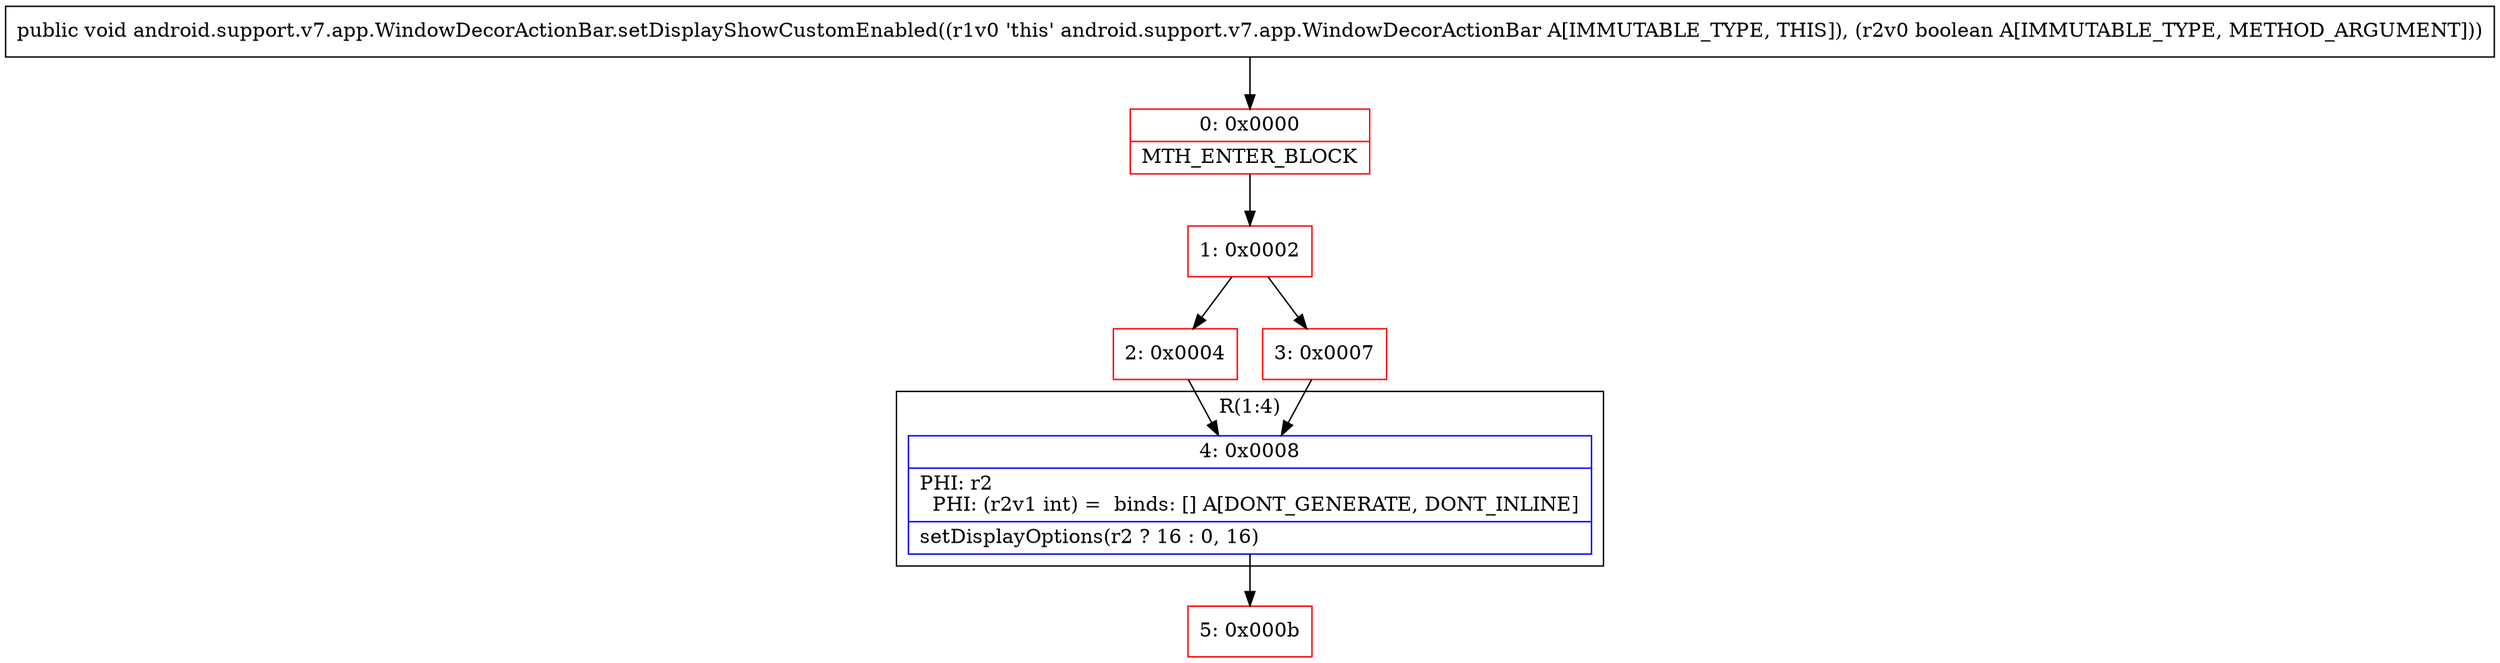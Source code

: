 digraph "CFG forandroid.support.v7.app.WindowDecorActionBar.setDisplayShowCustomEnabled(Z)V" {
subgraph cluster_Region_8320877 {
label = "R(1:4)";
node [shape=record,color=blue];
Node_4 [shape=record,label="{4\:\ 0x0008|PHI: r2 \l  PHI: (r2v1 int) =  binds: [] A[DONT_GENERATE, DONT_INLINE]\l|setDisplayOptions(r2 ? 16 : 0, 16)\l}"];
}
Node_0 [shape=record,color=red,label="{0\:\ 0x0000|MTH_ENTER_BLOCK\l}"];
Node_1 [shape=record,color=red,label="{1\:\ 0x0002}"];
Node_2 [shape=record,color=red,label="{2\:\ 0x0004}"];
Node_3 [shape=record,color=red,label="{3\:\ 0x0007}"];
Node_5 [shape=record,color=red,label="{5\:\ 0x000b}"];
MethodNode[shape=record,label="{public void android.support.v7.app.WindowDecorActionBar.setDisplayShowCustomEnabled((r1v0 'this' android.support.v7.app.WindowDecorActionBar A[IMMUTABLE_TYPE, THIS]), (r2v0 boolean A[IMMUTABLE_TYPE, METHOD_ARGUMENT])) }"];
MethodNode -> Node_0;
Node_4 -> Node_5;
Node_0 -> Node_1;
Node_1 -> Node_2;
Node_1 -> Node_3;
Node_2 -> Node_4;
Node_3 -> Node_4;
}

